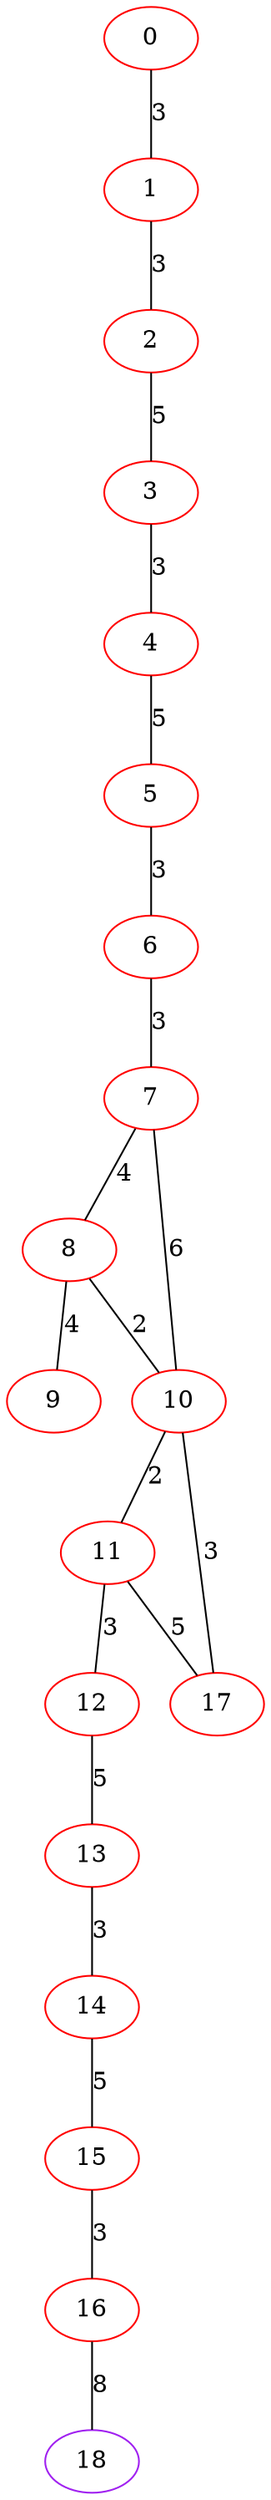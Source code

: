 graph "" {
0 [color=red, weight=1];
1 [color=red, weight=1];
2 [color=red, weight=1];
3 [color=red, weight=1];
4 [color=red, weight=1];
5 [color=red, weight=1];
6 [color=red, weight=1];
7 [color=red, weight=1];
8 [color=red, weight=1];
9 [color=red, weight=1];
10 [color=red, weight=1];
11 [color=red, weight=1];
12 [color=red, weight=1];
13 [color=red, weight=1];
14 [color=red, weight=1];
15 [color=red, weight=1];
16 [color=red, weight=1];
17 [color=red, weight=1];
18 [color=purple, weight=4];
0 -- 1  [key=0, label=3];
1 -- 2  [key=0, label=3];
2 -- 3  [key=0, label=5];
3 -- 4  [key=0, label=3];
4 -- 5  [key=0, label=5];
5 -- 6  [key=0, label=3];
6 -- 7  [key=0, label=3];
7 -- 8  [key=0, label=4];
7 -- 10  [key=0, label=6];
8 -- 9  [key=0, label=4];
8 -- 10  [key=0, label=2];
10 -- 17  [key=0, label=3];
10 -- 11  [key=0, label=2];
11 -- 17  [key=0, label=5];
11 -- 12  [key=0, label=3];
12 -- 13  [key=0, label=5];
13 -- 14  [key=0, label=3];
14 -- 15  [key=0, label=5];
15 -- 16  [key=0, label=3];
16 -- 18  [key=0, label=8];
}
